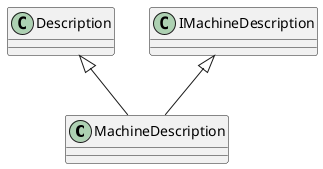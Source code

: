 @startuml
class MachineDescription {
}
Description <|-- MachineDescription
IMachineDescription <|-- MachineDescription
@enduml
